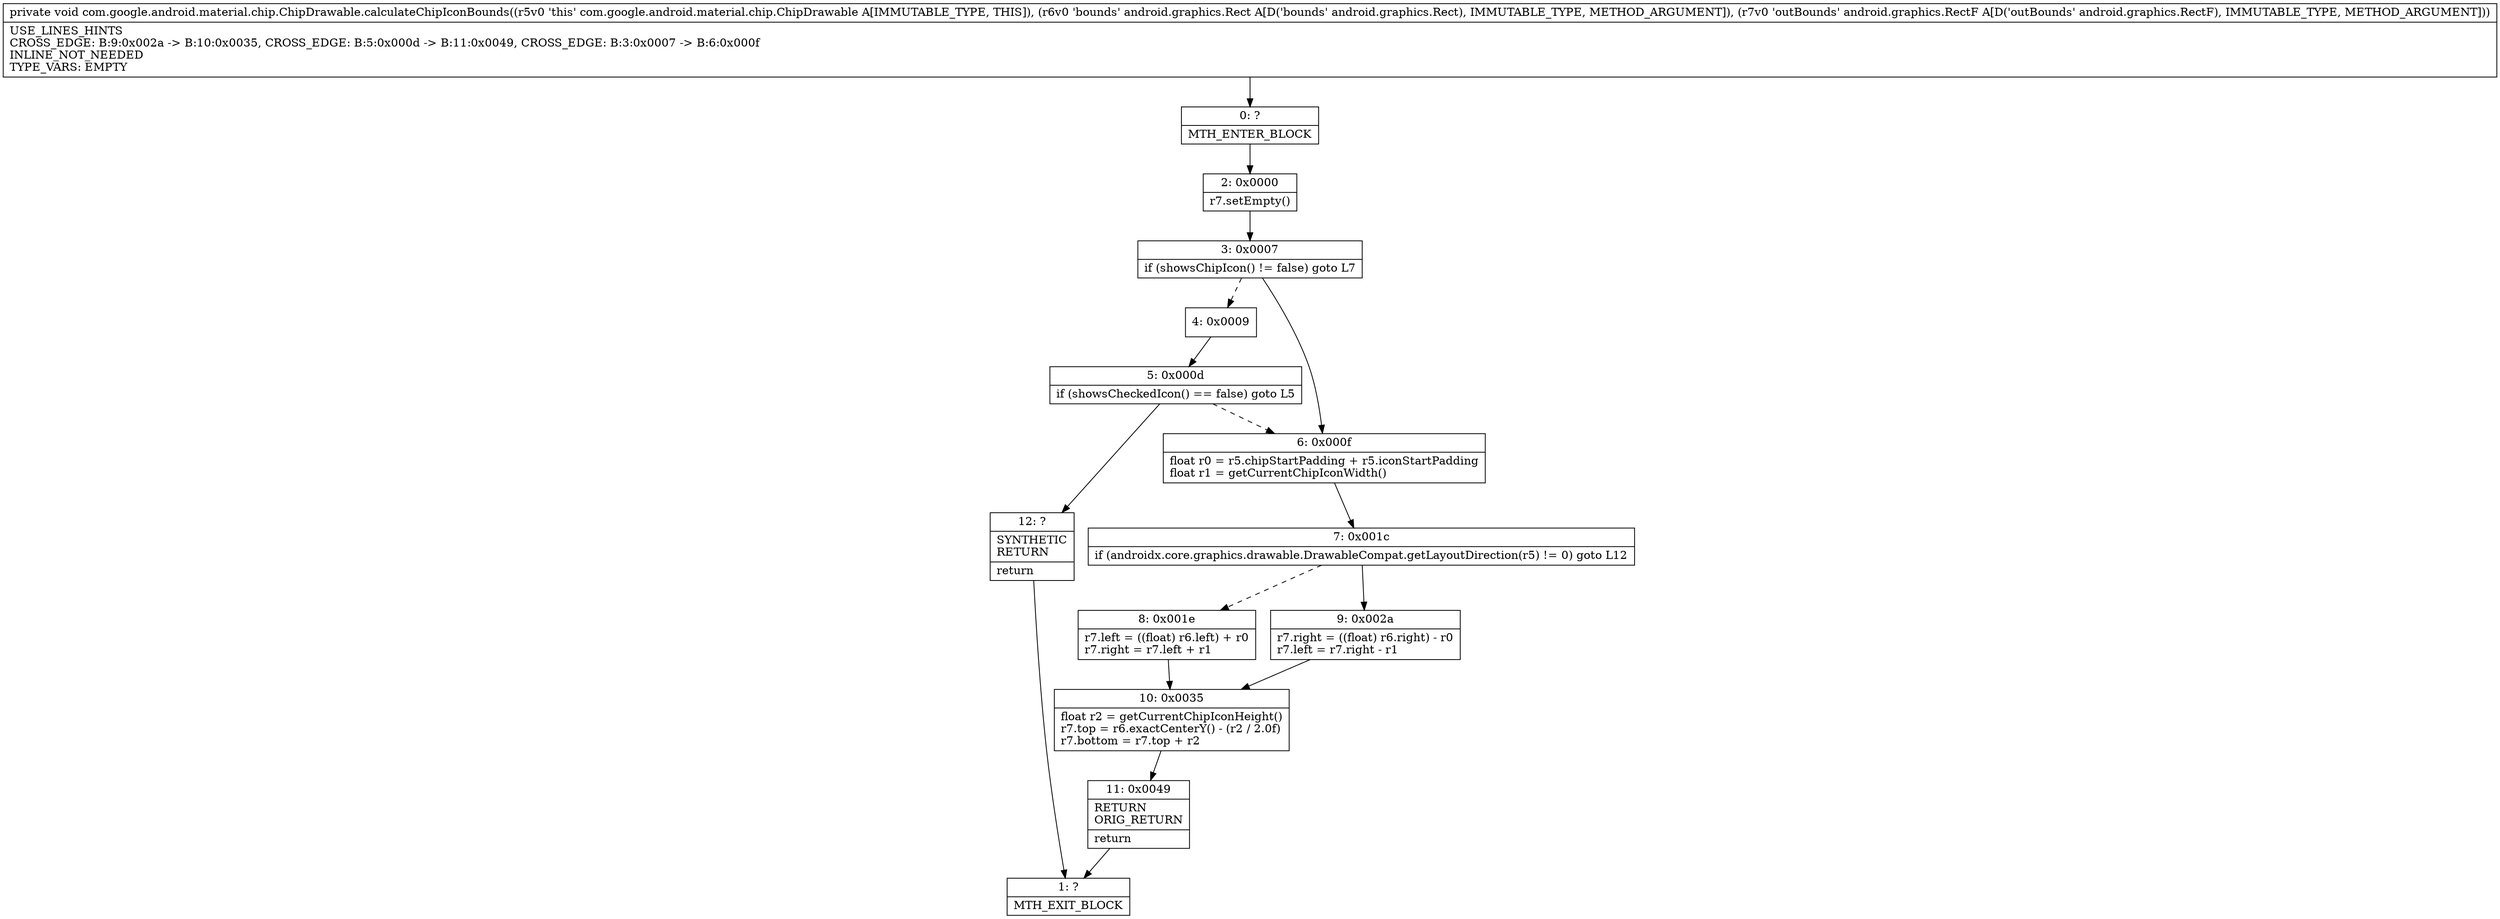 digraph "CFG forcom.google.android.material.chip.ChipDrawable.calculateChipIconBounds(Landroid\/graphics\/Rect;Landroid\/graphics\/RectF;)V" {
Node_0 [shape=record,label="{0\:\ ?|MTH_ENTER_BLOCK\l}"];
Node_2 [shape=record,label="{2\:\ 0x0000|r7.setEmpty()\l}"];
Node_3 [shape=record,label="{3\:\ 0x0007|if (showsChipIcon() != false) goto L7\l}"];
Node_4 [shape=record,label="{4\:\ 0x0009}"];
Node_5 [shape=record,label="{5\:\ 0x000d|if (showsCheckedIcon() == false) goto L5\l}"];
Node_12 [shape=record,label="{12\:\ ?|SYNTHETIC\lRETURN\l|return\l}"];
Node_1 [shape=record,label="{1\:\ ?|MTH_EXIT_BLOCK\l}"];
Node_6 [shape=record,label="{6\:\ 0x000f|float r0 = r5.chipStartPadding + r5.iconStartPadding\lfloat r1 = getCurrentChipIconWidth()\l}"];
Node_7 [shape=record,label="{7\:\ 0x001c|if (androidx.core.graphics.drawable.DrawableCompat.getLayoutDirection(r5) != 0) goto L12\l}"];
Node_8 [shape=record,label="{8\:\ 0x001e|r7.left = ((float) r6.left) + r0\lr7.right = r7.left + r1\l}"];
Node_10 [shape=record,label="{10\:\ 0x0035|float r2 = getCurrentChipIconHeight()\lr7.top = r6.exactCenterY() \- (r2 \/ 2.0f)\lr7.bottom = r7.top + r2\l}"];
Node_11 [shape=record,label="{11\:\ 0x0049|RETURN\lORIG_RETURN\l|return\l}"];
Node_9 [shape=record,label="{9\:\ 0x002a|r7.right = ((float) r6.right) \- r0\lr7.left = r7.right \- r1\l}"];
MethodNode[shape=record,label="{private void com.google.android.material.chip.ChipDrawable.calculateChipIconBounds((r5v0 'this' com.google.android.material.chip.ChipDrawable A[IMMUTABLE_TYPE, THIS]), (r6v0 'bounds' android.graphics.Rect A[D('bounds' android.graphics.Rect), IMMUTABLE_TYPE, METHOD_ARGUMENT]), (r7v0 'outBounds' android.graphics.RectF A[D('outBounds' android.graphics.RectF), IMMUTABLE_TYPE, METHOD_ARGUMENT]))  | USE_LINES_HINTS\lCROSS_EDGE: B:9:0x002a \-\> B:10:0x0035, CROSS_EDGE: B:5:0x000d \-\> B:11:0x0049, CROSS_EDGE: B:3:0x0007 \-\> B:6:0x000f\lINLINE_NOT_NEEDED\lTYPE_VARS: EMPTY\l}"];
MethodNode -> Node_0;Node_0 -> Node_2;
Node_2 -> Node_3;
Node_3 -> Node_4[style=dashed];
Node_3 -> Node_6;
Node_4 -> Node_5;
Node_5 -> Node_6[style=dashed];
Node_5 -> Node_12;
Node_12 -> Node_1;
Node_6 -> Node_7;
Node_7 -> Node_8[style=dashed];
Node_7 -> Node_9;
Node_8 -> Node_10;
Node_10 -> Node_11;
Node_11 -> Node_1;
Node_9 -> Node_10;
}

